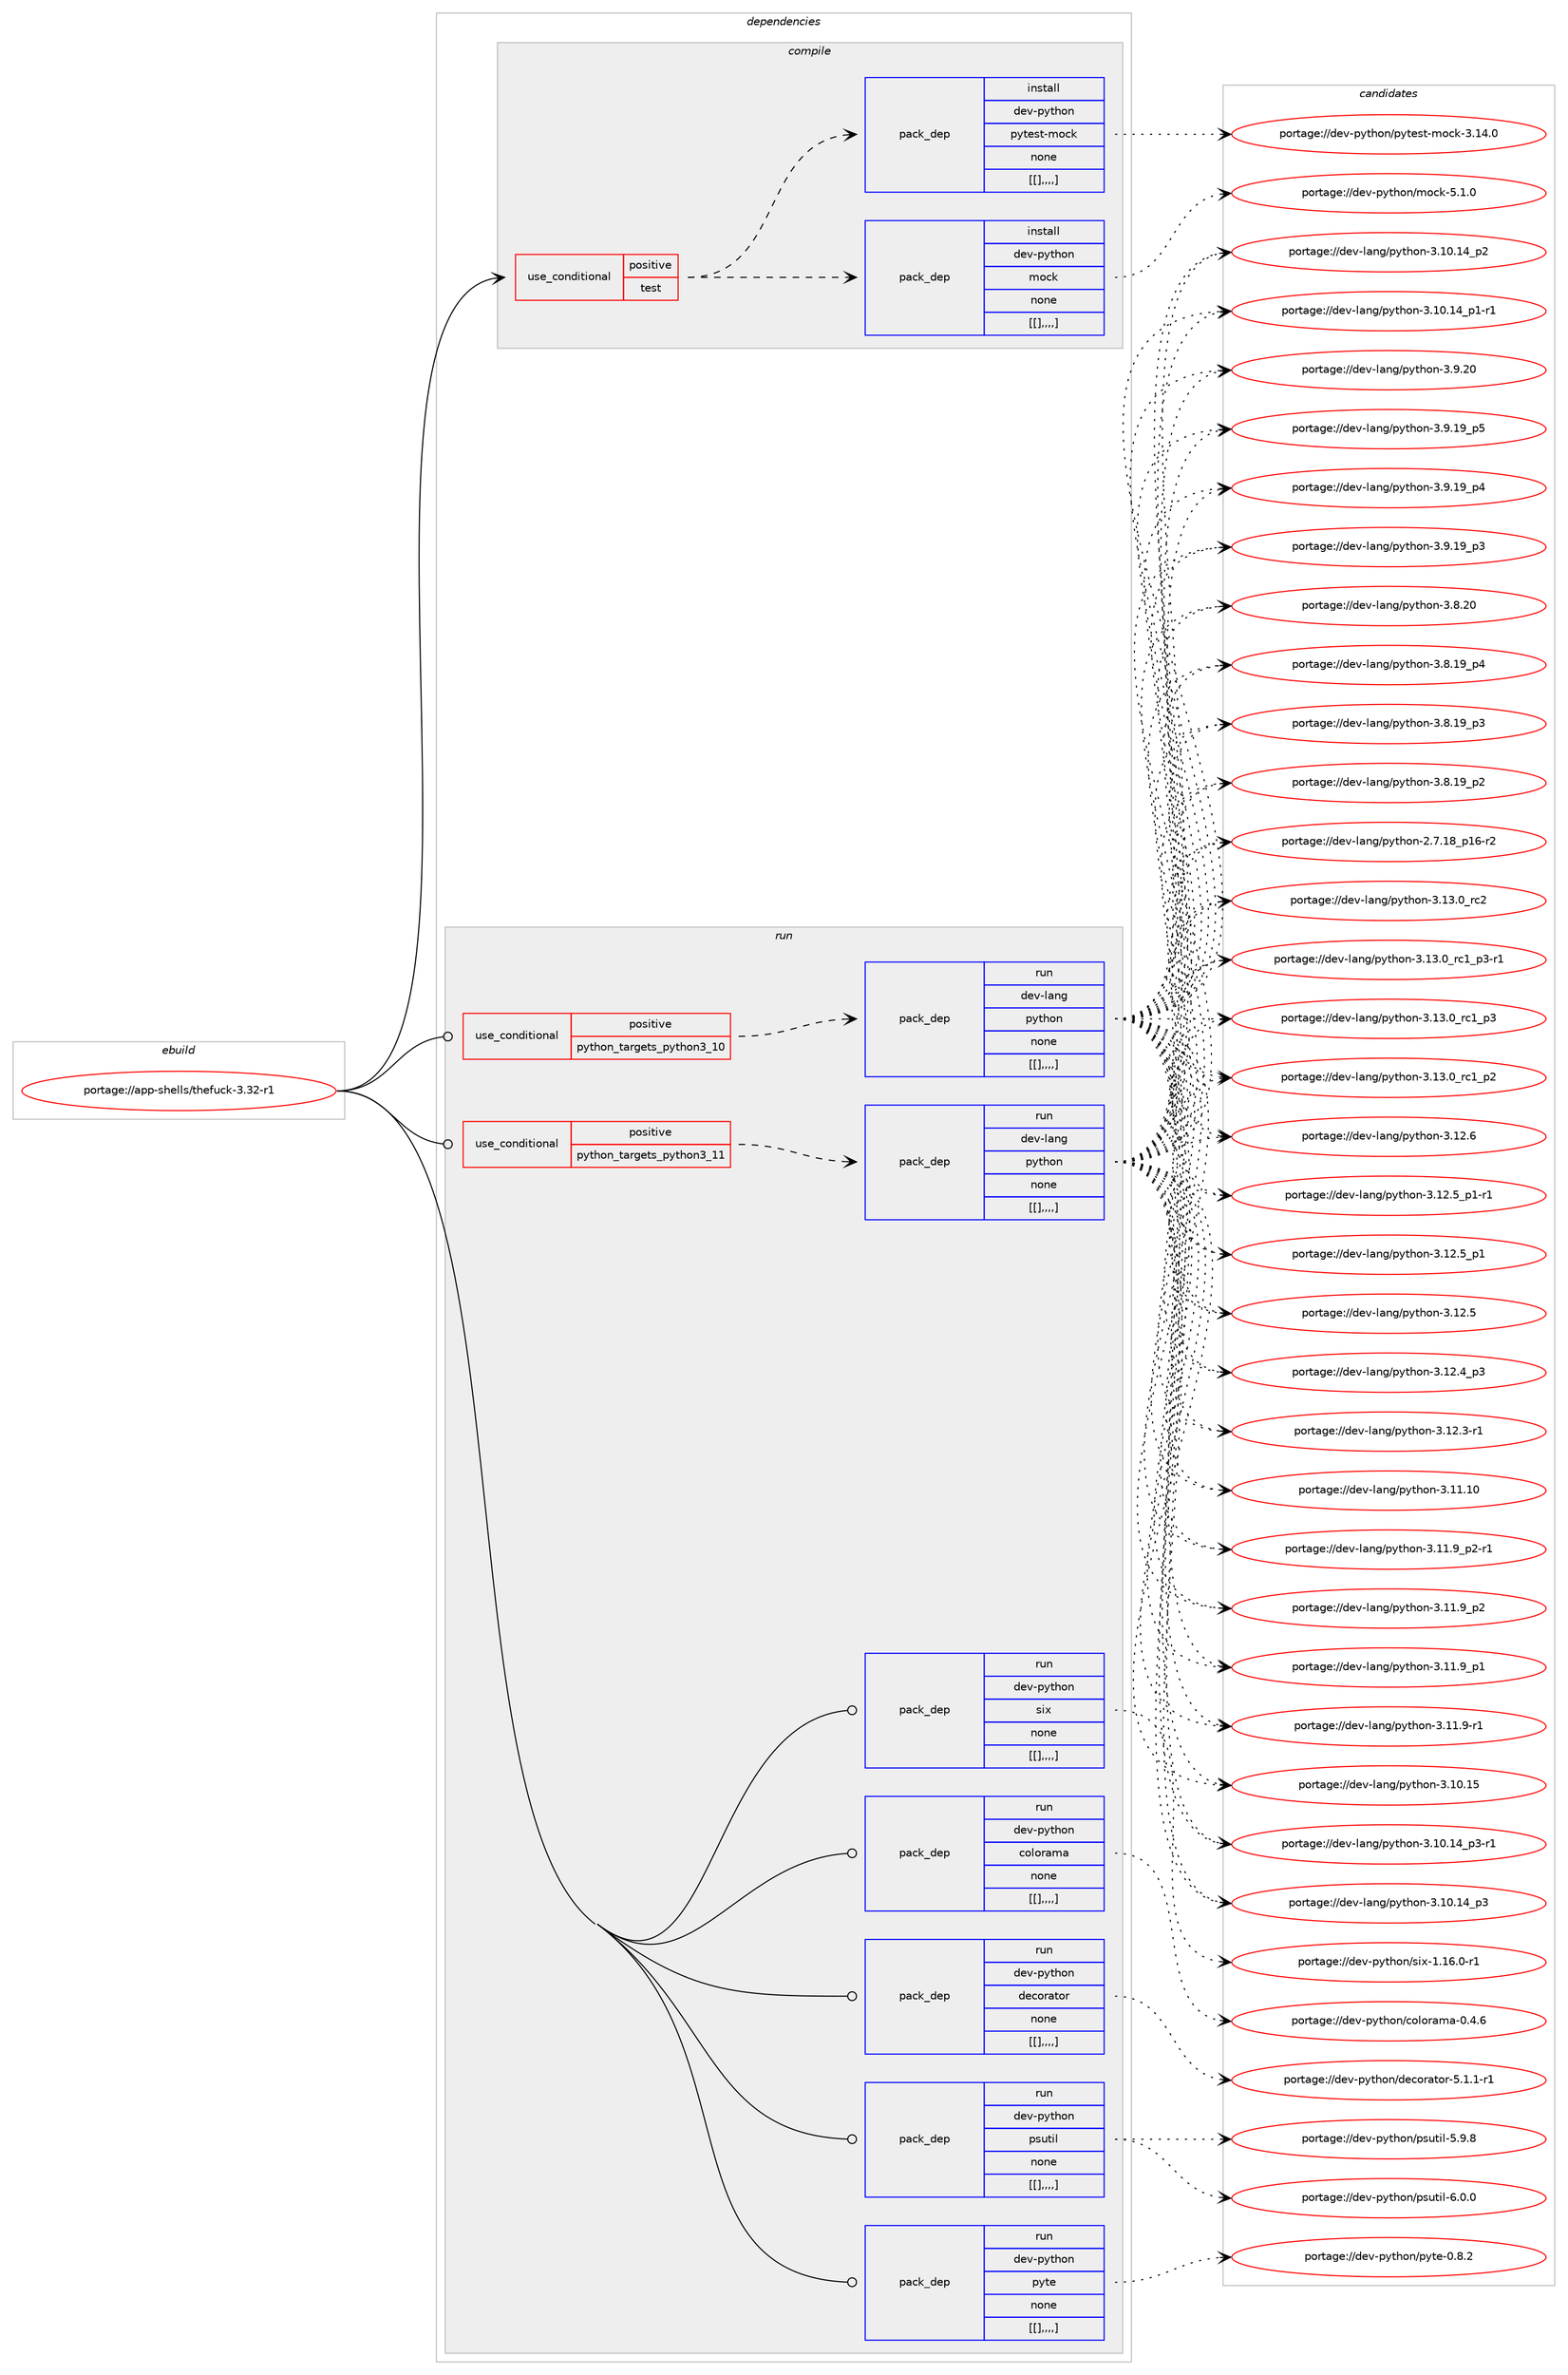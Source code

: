 digraph prolog {

# *************
# Graph options
# *************

newrank=true;
concentrate=true;
compound=true;
graph [rankdir=LR,fontname=Helvetica,fontsize=10,ranksep=1.5];#, ranksep=2.5, nodesep=0.2];
edge  [arrowhead=vee];
node  [fontname=Helvetica,fontsize=10];

# **********
# The ebuild
# **********

subgraph cluster_leftcol {
color=gray;
label=<<i>ebuild</i>>;
id [label="portage://app-shells/thefuck-3.32-r1", color=red, width=4, href="../app-shells/thefuck-3.32-r1.svg"];
}

# ****************
# The dependencies
# ****************

subgraph cluster_midcol {
color=gray;
label=<<i>dependencies</i>>;
subgraph cluster_compile {
fillcolor="#eeeeee";
style=filled;
label=<<i>compile</i>>;
subgraph cond14637 {
dependency52698 [label=<<TABLE BORDER="0" CELLBORDER="1" CELLSPACING="0" CELLPADDING="4"><TR><TD ROWSPAN="3" CELLPADDING="10">use_conditional</TD></TR><TR><TD>positive</TD></TR><TR><TD>test</TD></TR></TABLE>>, shape=none, color=red];
subgraph pack37578 {
dependency52699 [label=<<TABLE BORDER="0" CELLBORDER="1" CELLSPACING="0" CELLPADDING="4" WIDTH="220"><TR><TD ROWSPAN="6" CELLPADDING="30">pack_dep</TD></TR><TR><TD WIDTH="110">install</TD></TR><TR><TD>dev-python</TD></TR><TR><TD>mock</TD></TR><TR><TD>none</TD></TR><TR><TD>[[],,,,]</TD></TR></TABLE>>, shape=none, color=blue];
}
dependency52698:e -> dependency52699:w [weight=20,style="dashed",arrowhead="vee"];
subgraph pack37579 {
dependency52700 [label=<<TABLE BORDER="0" CELLBORDER="1" CELLSPACING="0" CELLPADDING="4" WIDTH="220"><TR><TD ROWSPAN="6" CELLPADDING="30">pack_dep</TD></TR><TR><TD WIDTH="110">install</TD></TR><TR><TD>dev-python</TD></TR><TR><TD>pytest-mock</TD></TR><TR><TD>none</TD></TR><TR><TD>[[],,,,]</TD></TR></TABLE>>, shape=none, color=blue];
}
dependency52698:e -> dependency52700:w [weight=20,style="dashed",arrowhead="vee"];
}
id:e -> dependency52698:w [weight=20,style="solid",arrowhead="vee"];
}
subgraph cluster_compileandrun {
fillcolor="#eeeeee";
style=filled;
label=<<i>compile and run</i>>;
}
subgraph cluster_run {
fillcolor="#eeeeee";
style=filled;
label=<<i>run</i>>;
subgraph cond14638 {
dependency52701 [label=<<TABLE BORDER="0" CELLBORDER="1" CELLSPACING="0" CELLPADDING="4"><TR><TD ROWSPAN="3" CELLPADDING="10">use_conditional</TD></TR><TR><TD>positive</TD></TR><TR><TD>python_targets_python3_10</TD></TR></TABLE>>, shape=none, color=red];
subgraph pack37580 {
dependency52702 [label=<<TABLE BORDER="0" CELLBORDER="1" CELLSPACING="0" CELLPADDING="4" WIDTH="220"><TR><TD ROWSPAN="6" CELLPADDING="30">pack_dep</TD></TR><TR><TD WIDTH="110">run</TD></TR><TR><TD>dev-lang</TD></TR><TR><TD>python</TD></TR><TR><TD>none</TD></TR><TR><TD>[[],,,,]</TD></TR></TABLE>>, shape=none, color=blue];
}
dependency52701:e -> dependency52702:w [weight=20,style="dashed",arrowhead="vee"];
}
id:e -> dependency52701:w [weight=20,style="solid",arrowhead="odot"];
subgraph cond14639 {
dependency52703 [label=<<TABLE BORDER="0" CELLBORDER="1" CELLSPACING="0" CELLPADDING="4"><TR><TD ROWSPAN="3" CELLPADDING="10">use_conditional</TD></TR><TR><TD>positive</TD></TR><TR><TD>python_targets_python3_11</TD></TR></TABLE>>, shape=none, color=red];
subgraph pack37581 {
dependency52704 [label=<<TABLE BORDER="0" CELLBORDER="1" CELLSPACING="0" CELLPADDING="4" WIDTH="220"><TR><TD ROWSPAN="6" CELLPADDING="30">pack_dep</TD></TR><TR><TD WIDTH="110">run</TD></TR><TR><TD>dev-lang</TD></TR><TR><TD>python</TD></TR><TR><TD>none</TD></TR><TR><TD>[[],,,,]</TD></TR></TABLE>>, shape=none, color=blue];
}
dependency52703:e -> dependency52704:w [weight=20,style="dashed",arrowhead="vee"];
}
id:e -> dependency52703:w [weight=20,style="solid",arrowhead="odot"];
subgraph pack37582 {
dependency52705 [label=<<TABLE BORDER="0" CELLBORDER="1" CELLSPACING="0" CELLPADDING="4" WIDTH="220"><TR><TD ROWSPAN="6" CELLPADDING="30">pack_dep</TD></TR><TR><TD WIDTH="110">run</TD></TR><TR><TD>dev-python</TD></TR><TR><TD>colorama</TD></TR><TR><TD>none</TD></TR><TR><TD>[[],,,,]</TD></TR></TABLE>>, shape=none, color=blue];
}
id:e -> dependency52705:w [weight=20,style="solid",arrowhead="odot"];
subgraph pack37583 {
dependency52706 [label=<<TABLE BORDER="0" CELLBORDER="1" CELLSPACING="0" CELLPADDING="4" WIDTH="220"><TR><TD ROWSPAN="6" CELLPADDING="30">pack_dep</TD></TR><TR><TD WIDTH="110">run</TD></TR><TR><TD>dev-python</TD></TR><TR><TD>decorator</TD></TR><TR><TD>none</TD></TR><TR><TD>[[],,,,]</TD></TR></TABLE>>, shape=none, color=blue];
}
id:e -> dependency52706:w [weight=20,style="solid",arrowhead="odot"];
subgraph pack37584 {
dependency52707 [label=<<TABLE BORDER="0" CELLBORDER="1" CELLSPACING="0" CELLPADDING="4" WIDTH="220"><TR><TD ROWSPAN="6" CELLPADDING="30">pack_dep</TD></TR><TR><TD WIDTH="110">run</TD></TR><TR><TD>dev-python</TD></TR><TR><TD>psutil</TD></TR><TR><TD>none</TD></TR><TR><TD>[[],,,,]</TD></TR></TABLE>>, shape=none, color=blue];
}
id:e -> dependency52707:w [weight=20,style="solid",arrowhead="odot"];
subgraph pack37585 {
dependency52708 [label=<<TABLE BORDER="0" CELLBORDER="1" CELLSPACING="0" CELLPADDING="4" WIDTH="220"><TR><TD ROWSPAN="6" CELLPADDING="30">pack_dep</TD></TR><TR><TD WIDTH="110">run</TD></TR><TR><TD>dev-python</TD></TR><TR><TD>pyte</TD></TR><TR><TD>none</TD></TR><TR><TD>[[],,,,]</TD></TR></TABLE>>, shape=none, color=blue];
}
id:e -> dependency52708:w [weight=20,style="solid",arrowhead="odot"];
subgraph pack37586 {
dependency52709 [label=<<TABLE BORDER="0" CELLBORDER="1" CELLSPACING="0" CELLPADDING="4" WIDTH="220"><TR><TD ROWSPAN="6" CELLPADDING="30">pack_dep</TD></TR><TR><TD WIDTH="110">run</TD></TR><TR><TD>dev-python</TD></TR><TR><TD>six</TD></TR><TR><TD>none</TD></TR><TR><TD>[[],,,,]</TD></TR></TABLE>>, shape=none, color=blue];
}
id:e -> dependency52709:w [weight=20,style="solid",arrowhead="odot"];
}
}

# **************
# The candidates
# **************

subgraph cluster_choices {
rank=same;
color=gray;
label=<<i>candidates</i>>;

subgraph choice37578 {
color=black;
nodesep=1;
choice100101118451121211161041111104710911199107455346494648 [label="portage://dev-python/mock-5.1.0", color=red, width=4,href="../dev-python/mock-5.1.0.svg"];
dependency52699:e -> choice100101118451121211161041111104710911199107455346494648:w [style=dotted,weight="100"];
}
subgraph choice37579 {
color=black;
nodesep=1;
choice1001011184511212111610411111047112121116101115116451091119910745514649524648 [label="portage://dev-python/pytest-mock-3.14.0", color=red, width=4,href="../dev-python/pytest-mock-3.14.0.svg"];
dependency52700:e -> choice1001011184511212111610411111047112121116101115116451091119910745514649524648:w [style=dotted,weight="100"];
}
subgraph choice37580 {
color=black;
nodesep=1;
choice10010111845108971101034711212111610411111045514649514648951149950 [label="portage://dev-lang/python-3.13.0_rc2", color=red, width=4,href="../dev-lang/python-3.13.0_rc2.svg"];
choice1001011184510897110103471121211161041111104551464951464895114994995112514511449 [label="portage://dev-lang/python-3.13.0_rc1_p3-r1", color=red, width=4,href="../dev-lang/python-3.13.0_rc1_p3-r1.svg"];
choice100101118451089711010347112121116104111110455146495146489511499499511251 [label="portage://dev-lang/python-3.13.0_rc1_p3", color=red, width=4,href="../dev-lang/python-3.13.0_rc1_p3.svg"];
choice100101118451089711010347112121116104111110455146495146489511499499511250 [label="portage://dev-lang/python-3.13.0_rc1_p2", color=red, width=4,href="../dev-lang/python-3.13.0_rc1_p2.svg"];
choice10010111845108971101034711212111610411111045514649504654 [label="portage://dev-lang/python-3.12.6", color=red, width=4,href="../dev-lang/python-3.12.6.svg"];
choice1001011184510897110103471121211161041111104551464950465395112494511449 [label="portage://dev-lang/python-3.12.5_p1-r1", color=red, width=4,href="../dev-lang/python-3.12.5_p1-r1.svg"];
choice100101118451089711010347112121116104111110455146495046539511249 [label="portage://dev-lang/python-3.12.5_p1", color=red, width=4,href="../dev-lang/python-3.12.5_p1.svg"];
choice10010111845108971101034711212111610411111045514649504653 [label="portage://dev-lang/python-3.12.5", color=red, width=4,href="../dev-lang/python-3.12.5.svg"];
choice100101118451089711010347112121116104111110455146495046529511251 [label="portage://dev-lang/python-3.12.4_p3", color=red, width=4,href="../dev-lang/python-3.12.4_p3.svg"];
choice100101118451089711010347112121116104111110455146495046514511449 [label="portage://dev-lang/python-3.12.3-r1", color=red, width=4,href="../dev-lang/python-3.12.3-r1.svg"];
choice1001011184510897110103471121211161041111104551464949464948 [label="portage://dev-lang/python-3.11.10", color=red, width=4,href="../dev-lang/python-3.11.10.svg"];
choice1001011184510897110103471121211161041111104551464949465795112504511449 [label="portage://dev-lang/python-3.11.9_p2-r1", color=red, width=4,href="../dev-lang/python-3.11.9_p2-r1.svg"];
choice100101118451089711010347112121116104111110455146494946579511250 [label="portage://dev-lang/python-3.11.9_p2", color=red, width=4,href="../dev-lang/python-3.11.9_p2.svg"];
choice100101118451089711010347112121116104111110455146494946579511249 [label="portage://dev-lang/python-3.11.9_p1", color=red, width=4,href="../dev-lang/python-3.11.9_p1.svg"];
choice100101118451089711010347112121116104111110455146494946574511449 [label="portage://dev-lang/python-3.11.9-r1", color=red, width=4,href="../dev-lang/python-3.11.9-r1.svg"];
choice1001011184510897110103471121211161041111104551464948464953 [label="portage://dev-lang/python-3.10.15", color=red, width=4,href="../dev-lang/python-3.10.15.svg"];
choice100101118451089711010347112121116104111110455146494846495295112514511449 [label="portage://dev-lang/python-3.10.14_p3-r1", color=red, width=4,href="../dev-lang/python-3.10.14_p3-r1.svg"];
choice10010111845108971101034711212111610411111045514649484649529511251 [label="portage://dev-lang/python-3.10.14_p3", color=red, width=4,href="../dev-lang/python-3.10.14_p3.svg"];
choice10010111845108971101034711212111610411111045514649484649529511250 [label="portage://dev-lang/python-3.10.14_p2", color=red, width=4,href="../dev-lang/python-3.10.14_p2.svg"];
choice100101118451089711010347112121116104111110455146494846495295112494511449 [label="portage://dev-lang/python-3.10.14_p1-r1", color=red, width=4,href="../dev-lang/python-3.10.14_p1-r1.svg"];
choice10010111845108971101034711212111610411111045514657465048 [label="portage://dev-lang/python-3.9.20", color=red, width=4,href="../dev-lang/python-3.9.20.svg"];
choice100101118451089711010347112121116104111110455146574649579511253 [label="portage://dev-lang/python-3.9.19_p5", color=red, width=4,href="../dev-lang/python-3.9.19_p5.svg"];
choice100101118451089711010347112121116104111110455146574649579511252 [label="portage://dev-lang/python-3.9.19_p4", color=red, width=4,href="../dev-lang/python-3.9.19_p4.svg"];
choice100101118451089711010347112121116104111110455146574649579511251 [label="portage://dev-lang/python-3.9.19_p3", color=red, width=4,href="../dev-lang/python-3.9.19_p3.svg"];
choice10010111845108971101034711212111610411111045514656465048 [label="portage://dev-lang/python-3.8.20", color=red, width=4,href="../dev-lang/python-3.8.20.svg"];
choice100101118451089711010347112121116104111110455146564649579511252 [label="portage://dev-lang/python-3.8.19_p4", color=red, width=4,href="../dev-lang/python-3.8.19_p4.svg"];
choice100101118451089711010347112121116104111110455146564649579511251 [label="portage://dev-lang/python-3.8.19_p3", color=red, width=4,href="../dev-lang/python-3.8.19_p3.svg"];
choice100101118451089711010347112121116104111110455146564649579511250 [label="portage://dev-lang/python-3.8.19_p2", color=red, width=4,href="../dev-lang/python-3.8.19_p2.svg"];
choice100101118451089711010347112121116104111110455046554649569511249544511450 [label="portage://dev-lang/python-2.7.18_p16-r2", color=red, width=4,href="../dev-lang/python-2.7.18_p16-r2.svg"];
dependency52702:e -> choice10010111845108971101034711212111610411111045514649514648951149950:w [style=dotted,weight="100"];
dependency52702:e -> choice1001011184510897110103471121211161041111104551464951464895114994995112514511449:w [style=dotted,weight="100"];
dependency52702:e -> choice100101118451089711010347112121116104111110455146495146489511499499511251:w [style=dotted,weight="100"];
dependency52702:e -> choice100101118451089711010347112121116104111110455146495146489511499499511250:w [style=dotted,weight="100"];
dependency52702:e -> choice10010111845108971101034711212111610411111045514649504654:w [style=dotted,weight="100"];
dependency52702:e -> choice1001011184510897110103471121211161041111104551464950465395112494511449:w [style=dotted,weight="100"];
dependency52702:e -> choice100101118451089711010347112121116104111110455146495046539511249:w [style=dotted,weight="100"];
dependency52702:e -> choice10010111845108971101034711212111610411111045514649504653:w [style=dotted,weight="100"];
dependency52702:e -> choice100101118451089711010347112121116104111110455146495046529511251:w [style=dotted,weight="100"];
dependency52702:e -> choice100101118451089711010347112121116104111110455146495046514511449:w [style=dotted,weight="100"];
dependency52702:e -> choice1001011184510897110103471121211161041111104551464949464948:w [style=dotted,weight="100"];
dependency52702:e -> choice1001011184510897110103471121211161041111104551464949465795112504511449:w [style=dotted,weight="100"];
dependency52702:e -> choice100101118451089711010347112121116104111110455146494946579511250:w [style=dotted,weight="100"];
dependency52702:e -> choice100101118451089711010347112121116104111110455146494946579511249:w [style=dotted,weight="100"];
dependency52702:e -> choice100101118451089711010347112121116104111110455146494946574511449:w [style=dotted,weight="100"];
dependency52702:e -> choice1001011184510897110103471121211161041111104551464948464953:w [style=dotted,weight="100"];
dependency52702:e -> choice100101118451089711010347112121116104111110455146494846495295112514511449:w [style=dotted,weight="100"];
dependency52702:e -> choice10010111845108971101034711212111610411111045514649484649529511251:w [style=dotted,weight="100"];
dependency52702:e -> choice10010111845108971101034711212111610411111045514649484649529511250:w [style=dotted,weight="100"];
dependency52702:e -> choice100101118451089711010347112121116104111110455146494846495295112494511449:w [style=dotted,weight="100"];
dependency52702:e -> choice10010111845108971101034711212111610411111045514657465048:w [style=dotted,weight="100"];
dependency52702:e -> choice100101118451089711010347112121116104111110455146574649579511253:w [style=dotted,weight="100"];
dependency52702:e -> choice100101118451089711010347112121116104111110455146574649579511252:w [style=dotted,weight="100"];
dependency52702:e -> choice100101118451089711010347112121116104111110455146574649579511251:w [style=dotted,weight="100"];
dependency52702:e -> choice10010111845108971101034711212111610411111045514656465048:w [style=dotted,weight="100"];
dependency52702:e -> choice100101118451089711010347112121116104111110455146564649579511252:w [style=dotted,weight="100"];
dependency52702:e -> choice100101118451089711010347112121116104111110455146564649579511251:w [style=dotted,weight="100"];
dependency52702:e -> choice100101118451089711010347112121116104111110455146564649579511250:w [style=dotted,weight="100"];
dependency52702:e -> choice100101118451089711010347112121116104111110455046554649569511249544511450:w [style=dotted,weight="100"];
}
subgraph choice37581 {
color=black;
nodesep=1;
choice10010111845108971101034711212111610411111045514649514648951149950 [label="portage://dev-lang/python-3.13.0_rc2", color=red, width=4,href="../dev-lang/python-3.13.0_rc2.svg"];
choice1001011184510897110103471121211161041111104551464951464895114994995112514511449 [label="portage://dev-lang/python-3.13.0_rc1_p3-r1", color=red, width=4,href="../dev-lang/python-3.13.0_rc1_p3-r1.svg"];
choice100101118451089711010347112121116104111110455146495146489511499499511251 [label="portage://dev-lang/python-3.13.0_rc1_p3", color=red, width=4,href="../dev-lang/python-3.13.0_rc1_p3.svg"];
choice100101118451089711010347112121116104111110455146495146489511499499511250 [label="portage://dev-lang/python-3.13.0_rc1_p2", color=red, width=4,href="../dev-lang/python-3.13.0_rc1_p2.svg"];
choice10010111845108971101034711212111610411111045514649504654 [label="portage://dev-lang/python-3.12.6", color=red, width=4,href="../dev-lang/python-3.12.6.svg"];
choice1001011184510897110103471121211161041111104551464950465395112494511449 [label="portage://dev-lang/python-3.12.5_p1-r1", color=red, width=4,href="../dev-lang/python-3.12.5_p1-r1.svg"];
choice100101118451089711010347112121116104111110455146495046539511249 [label="portage://dev-lang/python-3.12.5_p1", color=red, width=4,href="../dev-lang/python-3.12.5_p1.svg"];
choice10010111845108971101034711212111610411111045514649504653 [label="portage://dev-lang/python-3.12.5", color=red, width=4,href="../dev-lang/python-3.12.5.svg"];
choice100101118451089711010347112121116104111110455146495046529511251 [label="portage://dev-lang/python-3.12.4_p3", color=red, width=4,href="../dev-lang/python-3.12.4_p3.svg"];
choice100101118451089711010347112121116104111110455146495046514511449 [label="portage://dev-lang/python-3.12.3-r1", color=red, width=4,href="../dev-lang/python-3.12.3-r1.svg"];
choice1001011184510897110103471121211161041111104551464949464948 [label="portage://dev-lang/python-3.11.10", color=red, width=4,href="../dev-lang/python-3.11.10.svg"];
choice1001011184510897110103471121211161041111104551464949465795112504511449 [label="portage://dev-lang/python-3.11.9_p2-r1", color=red, width=4,href="../dev-lang/python-3.11.9_p2-r1.svg"];
choice100101118451089711010347112121116104111110455146494946579511250 [label="portage://dev-lang/python-3.11.9_p2", color=red, width=4,href="../dev-lang/python-3.11.9_p2.svg"];
choice100101118451089711010347112121116104111110455146494946579511249 [label="portage://dev-lang/python-3.11.9_p1", color=red, width=4,href="../dev-lang/python-3.11.9_p1.svg"];
choice100101118451089711010347112121116104111110455146494946574511449 [label="portage://dev-lang/python-3.11.9-r1", color=red, width=4,href="../dev-lang/python-3.11.9-r1.svg"];
choice1001011184510897110103471121211161041111104551464948464953 [label="portage://dev-lang/python-3.10.15", color=red, width=4,href="../dev-lang/python-3.10.15.svg"];
choice100101118451089711010347112121116104111110455146494846495295112514511449 [label="portage://dev-lang/python-3.10.14_p3-r1", color=red, width=4,href="../dev-lang/python-3.10.14_p3-r1.svg"];
choice10010111845108971101034711212111610411111045514649484649529511251 [label="portage://dev-lang/python-3.10.14_p3", color=red, width=4,href="../dev-lang/python-3.10.14_p3.svg"];
choice10010111845108971101034711212111610411111045514649484649529511250 [label="portage://dev-lang/python-3.10.14_p2", color=red, width=4,href="../dev-lang/python-3.10.14_p2.svg"];
choice100101118451089711010347112121116104111110455146494846495295112494511449 [label="portage://dev-lang/python-3.10.14_p1-r1", color=red, width=4,href="../dev-lang/python-3.10.14_p1-r1.svg"];
choice10010111845108971101034711212111610411111045514657465048 [label="portage://dev-lang/python-3.9.20", color=red, width=4,href="../dev-lang/python-3.9.20.svg"];
choice100101118451089711010347112121116104111110455146574649579511253 [label="portage://dev-lang/python-3.9.19_p5", color=red, width=4,href="../dev-lang/python-3.9.19_p5.svg"];
choice100101118451089711010347112121116104111110455146574649579511252 [label="portage://dev-lang/python-3.9.19_p4", color=red, width=4,href="../dev-lang/python-3.9.19_p4.svg"];
choice100101118451089711010347112121116104111110455146574649579511251 [label="portage://dev-lang/python-3.9.19_p3", color=red, width=4,href="../dev-lang/python-3.9.19_p3.svg"];
choice10010111845108971101034711212111610411111045514656465048 [label="portage://dev-lang/python-3.8.20", color=red, width=4,href="../dev-lang/python-3.8.20.svg"];
choice100101118451089711010347112121116104111110455146564649579511252 [label="portage://dev-lang/python-3.8.19_p4", color=red, width=4,href="../dev-lang/python-3.8.19_p4.svg"];
choice100101118451089711010347112121116104111110455146564649579511251 [label="portage://dev-lang/python-3.8.19_p3", color=red, width=4,href="../dev-lang/python-3.8.19_p3.svg"];
choice100101118451089711010347112121116104111110455146564649579511250 [label="portage://dev-lang/python-3.8.19_p2", color=red, width=4,href="../dev-lang/python-3.8.19_p2.svg"];
choice100101118451089711010347112121116104111110455046554649569511249544511450 [label="portage://dev-lang/python-2.7.18_p16-r2", color=red, width=4,href="../dev-lang/python-2.7.18_p16-r2.svg"];
dependency52704:e -> choice10010111845108971101034711212111610411111045514649514648951149950:w [style=dotted,weight="100"];
dependency52704:e -> choice1001011184510897110103471121211161041111104551464951464895114994995112514511449:w [style=dotted,weight="100"];
dependency52704:e -> choice100101118451089711010347112121116104111110455146495146489511499499511251:w [style=dotted,weight="100"];
dependency52704:e -> choice100101118451089711010347112121116104111110455146495146489511499499511250:w [style=dotted,weight="100"];
dependency52704:e -> choice10010111845108971101034711212111610411111045514649504654:w [style=dotted,weight="100"];
dependency52704:e -> choice1001011184510897110103471121211161041111104551464950465395112494511449:w [style=dotted,weight="100"];
dependency52704:e -> choice100101118451089711010347112121116104111110455146495046539511249:w [style=dotted,weight="100"];
dependency52704:e -> choice10010111845108971101034711212111610411111045514649504653:w [style=dotted,weight="100"];
dependency52704:e -> choice100101118451089711010347112121116104111110455146495046529511251:w [style=dotted,weight="100"];
dependency52704:e -> choice100101118451089711010347112121116104111110455146495046514511449:w [style=dotted,weight="100"];
dependency52704:e -> choice1001011184510897110103471121211161041111104551464949464948:w [style=dotted,weight="100"];
dependency52704:e -> choice1001011184510897110103471121211161041111104551464949465795112504511449:w [style=dotted,weight="100"];
dependency52704:e -> choice100101118451089711010347112121116104111110455146494946579511250:w [style=dotted,weight="100"];
dependency52704:e -> choice100101118451089711010347112121116104111110455146494946579511249:w [style=dotted,weight="100"];
dependency52704:e -> choice100101118451089711010347112121116104111110455146494946574511449:w [style=dotted,weight="100"];
dependency52704:e -> choice1001011184510897110103471121211161041111104551464948464953:w [style=dotted,weight="100"];
dependency52704:e -> choice100101118451089711010347112121116104111110455146494846495295112514511449:w [style=dotted,weight="100"];
dependency52704:e -> choice10010111845108971101034711212111610411111045514649484649529511251:w [style=dotted,weight="100"];
dependency52704:e -> choice10010111845108971101034711212111610411111045514649484649529511250:w [style=dotted,weight="100"];
dependency52704:e -> choice100101118451089711010347112121116104111110455146494846495295112494511449:w [style=dotted,weight="100"];
dependency52704:e -> choice10010111845108971101034711212111610411111045514657465048:w [style=dotted,weight="100"];
dependency52704:e -> choice100101118451089711010347112121116104111110455146574649579511253:w [style=dotted,weight="100"];
dependency52704:e -> choice100101118451089711010347112121116104111110455146574649579511252:w [style=dotted,weight="100"];
dependency52704:e -> choice100101118451089711010347112121116104111110455146574649579511251:w [style=dotted,weight="100"];
dependency52704:e -> choice10010111845108971101034711212111610411111045514656465048:w [style=dotted,weight="100"];
dependency52704:e -> choice100101118451089711010347112121116104111110455146564649579511252:w [style=dotted,weight="100"];
dependency52704:e -> choice100101118451089711010347112121116104111110455146564649579511251:w [style=dotted,weight="100"];
dependency52704:e -> choice100101118451089711010347112121116104111110455146564649579511250:w [style=dotted,weight="100"];
dependency52704:e -> choice100101118451089711010347112121116104111110455046554649569511249544511450:w [style=dotted,weight="100"];
}
subgraph choice37582 {
color=black;
nodesep=1;
choice1001011184511212111610411111047991111081111149710997454846524654 [label="portage://dev-python/colorama-0.4.6", color=red, width=4,href="../dev-python/colorama-0.4.6.svg"];
dependency52705:e -> choice1001011184511212111610411111047991111081111149710997454846524654:w [style=dotted,weight="100"];
}
subgraph choice37583 {
color=black;
nodesep=1;
choice100101118451121211161041111104710010199111114971161111144553464946494511449 [label="portage://dev-python/decorator-5.1.1-r1", color=red, width=4,href="../dev-python/decorator-5.1.1-r1.svg"];
dependency52706:e -> choice100101118451121211161041111104710010199111114971161111144553464946494511449:w [style=dotted,weight="100"];
}
subgraph choice37584 {
color=black;
nodesep=1;
choice1001011184511212111610411111047112115117116105108455446484648 [label="portage://dev-python/psutil-6.0.0", color=red, width=4,href="../dev-python/psutil-6.0.0.svg"];
choice1001011184511212111610411111047112115117116105108455346574656 [label="portage://dev-python/psutil-5.9.8", color=red, width=4,href="../dev-python/psutil-5.9.8.svg"];
dependency52707:e -> choice1001011184511212111610411111047112115117116105108455446484648:w [style=dotted,weight="100"];
dependency52707:e -> choice1001011184511212111610411111047112115117116105108455346574656:w [style=dotted,weight="100"];
}
subgraph choice37585 {
color=black;
nodesep=1;
choice1001011184511212111610411111047112121116101454846564650 [label="portage://dev-python/pyte-0.8.2", color=red, width=4,href="../dev-python/pyte-0.8.2.svg"];
dependency52708:e -> choice1001011184511212111610411111047112121116101454846564650:w [style=dotted,weight="100"];
}
subgraph choice37586 {
color=black;
nodesep=1;
choice1001011184511212111610411111047115105120454946495446484511449 [label="portage://dev-python/six-1.16.0-r1", color=red, width=4,href="../dev-python/six-1.16.0-r1.svg"];
dependency52709:e -> choice1001011184511212111610411111047115105120454946495446484511449:w [style=dotted,weight="100"];
}
}

}
